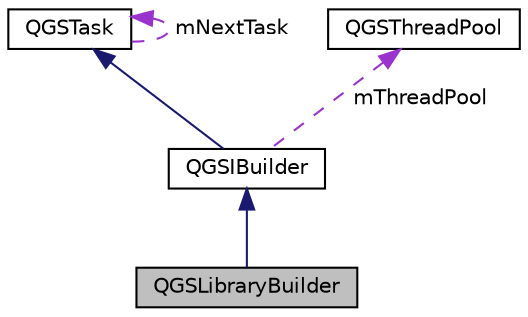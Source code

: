 digraph "QGSLibraryBuilder"
{
  edge [fontname="Helvetica",fontsize="10",labelfontname="Helvetica",labelfontsize="10"];
  node [fontname="Helvetica",fontsize="10",shape=record];
  Node3 [label="QGSLibraryBuilder",height=0.2,width=0.4,color="black", fillcolor="grey75", style="filled", fontcolor="black"];
  Node4 -> Node3 [dir="back",color="midnightblue",fontsize="10",style="solid"];
  Node4 [label="QGSIBuilder",height=0.2,width=0.4,color="black", fillcolor="white", style="filled",URL="$class_q_g_s_i_builder.html"];
  Node5 -> Node4 [dir="back",color="midnightblue",fontsize="10",style="solid"];
  Node5 [label="QGSTask",height=0.2,width=0.4,color="black", fillcolor="white", style="filled",URL="$class_q_g_s_task.html"];
  Node5 -> Node5 [dir="back",color="darkorchid3",fontsize="10",style="dashed",label=" mNextTask" ];
  Node6 -> Node4 [dir="back",color="darkorchid3",fontsize="10",style="dashed",label=" mThreadPool" ];
  Node6 [label="QGSThreadPool",height=0.2,width=0.4,color="black", fillcolor="white", style="filled",URL="$class_q_g_s_thread_pool.html"];
}
